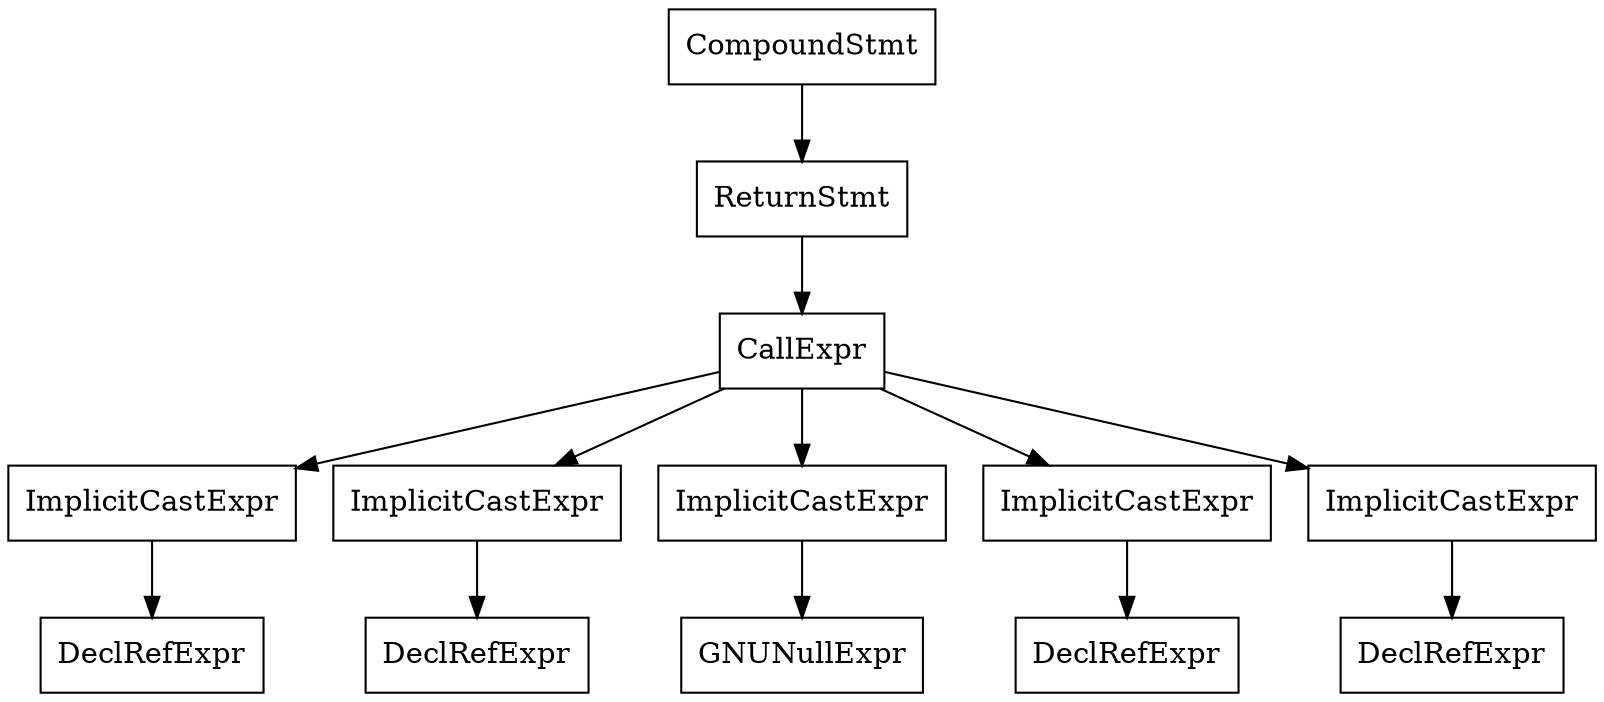 digraph unnamed {

	Node0x55efdd28b410 [shape=record,label="{CompoundStmt}"];
	Node0x55efdd28b410 -> Node0x55efdd28b400;
	Node0x55efdd28b400 [shape=record,label="{ReturnStmt}"];
	Node0x55efdd28b400 -> Node0x55efdd28b290;
	Node0x55efdd28b290 [shape=record,label="{CallExpr}"];
	Node0x55efdd28b290 -> Node0x55efdd28b278;
	Node0x55efdd28b290 -> Node0x55efdd28b2d0;
	Node0x55efdd28b290 -> Node0x55efdd28b2e8;
	Node0x55efdd28b290 -> Node0x55efdd28b300;
	Node0x55efdd28b290 -> Node0x55efdd28b318;
	Node0x55efdd28b278 [shape=record,label="{ImplicitCastExpr}"];
	Node0x55efdd28b278 -> Node0x55efdd28b1f8;
	Node0x55efdd28b1f8 [shape=record,label="{DeclRefExpr}"];
	Node0x55efdd28b2d0 [shape=record,label="{ImplicitCastExpr}"];
	Node0x55efdd28b2d0 -> Node0x55efdd28b180;
	Node0x55efdd28b180 [shape=record,label="{DeclRefExpr}"];
	Node0x55efdd28b2e8 [shape=record,label="{ImplicitCastExpr}"];
	Node0x55efdd28b2e8 -> Node0x55efdd28b1a0;
	Node0x55efdd28b1a0 [shape=record,label="{GNUNullExpr}"];
	Node0x55efdd28b300 [shape=record,label="{ImplicitCastExpr}"];
	Node0x55efdd28b300 -> Node0x55efdd28b1b8;
	Node0x55efdd28b1b8 [shape=record,label="{DeclRefExpr}"];
	Node0x55efdd28b318 [shape=record,label="{ImplicitCastExpr}"];
	Node0x55efdd28b318 -> Node0x55efdd28b1d8;
	Node0x55efdd28b1d8 [shape=record,label="{DeclRefExpr}"];
}
